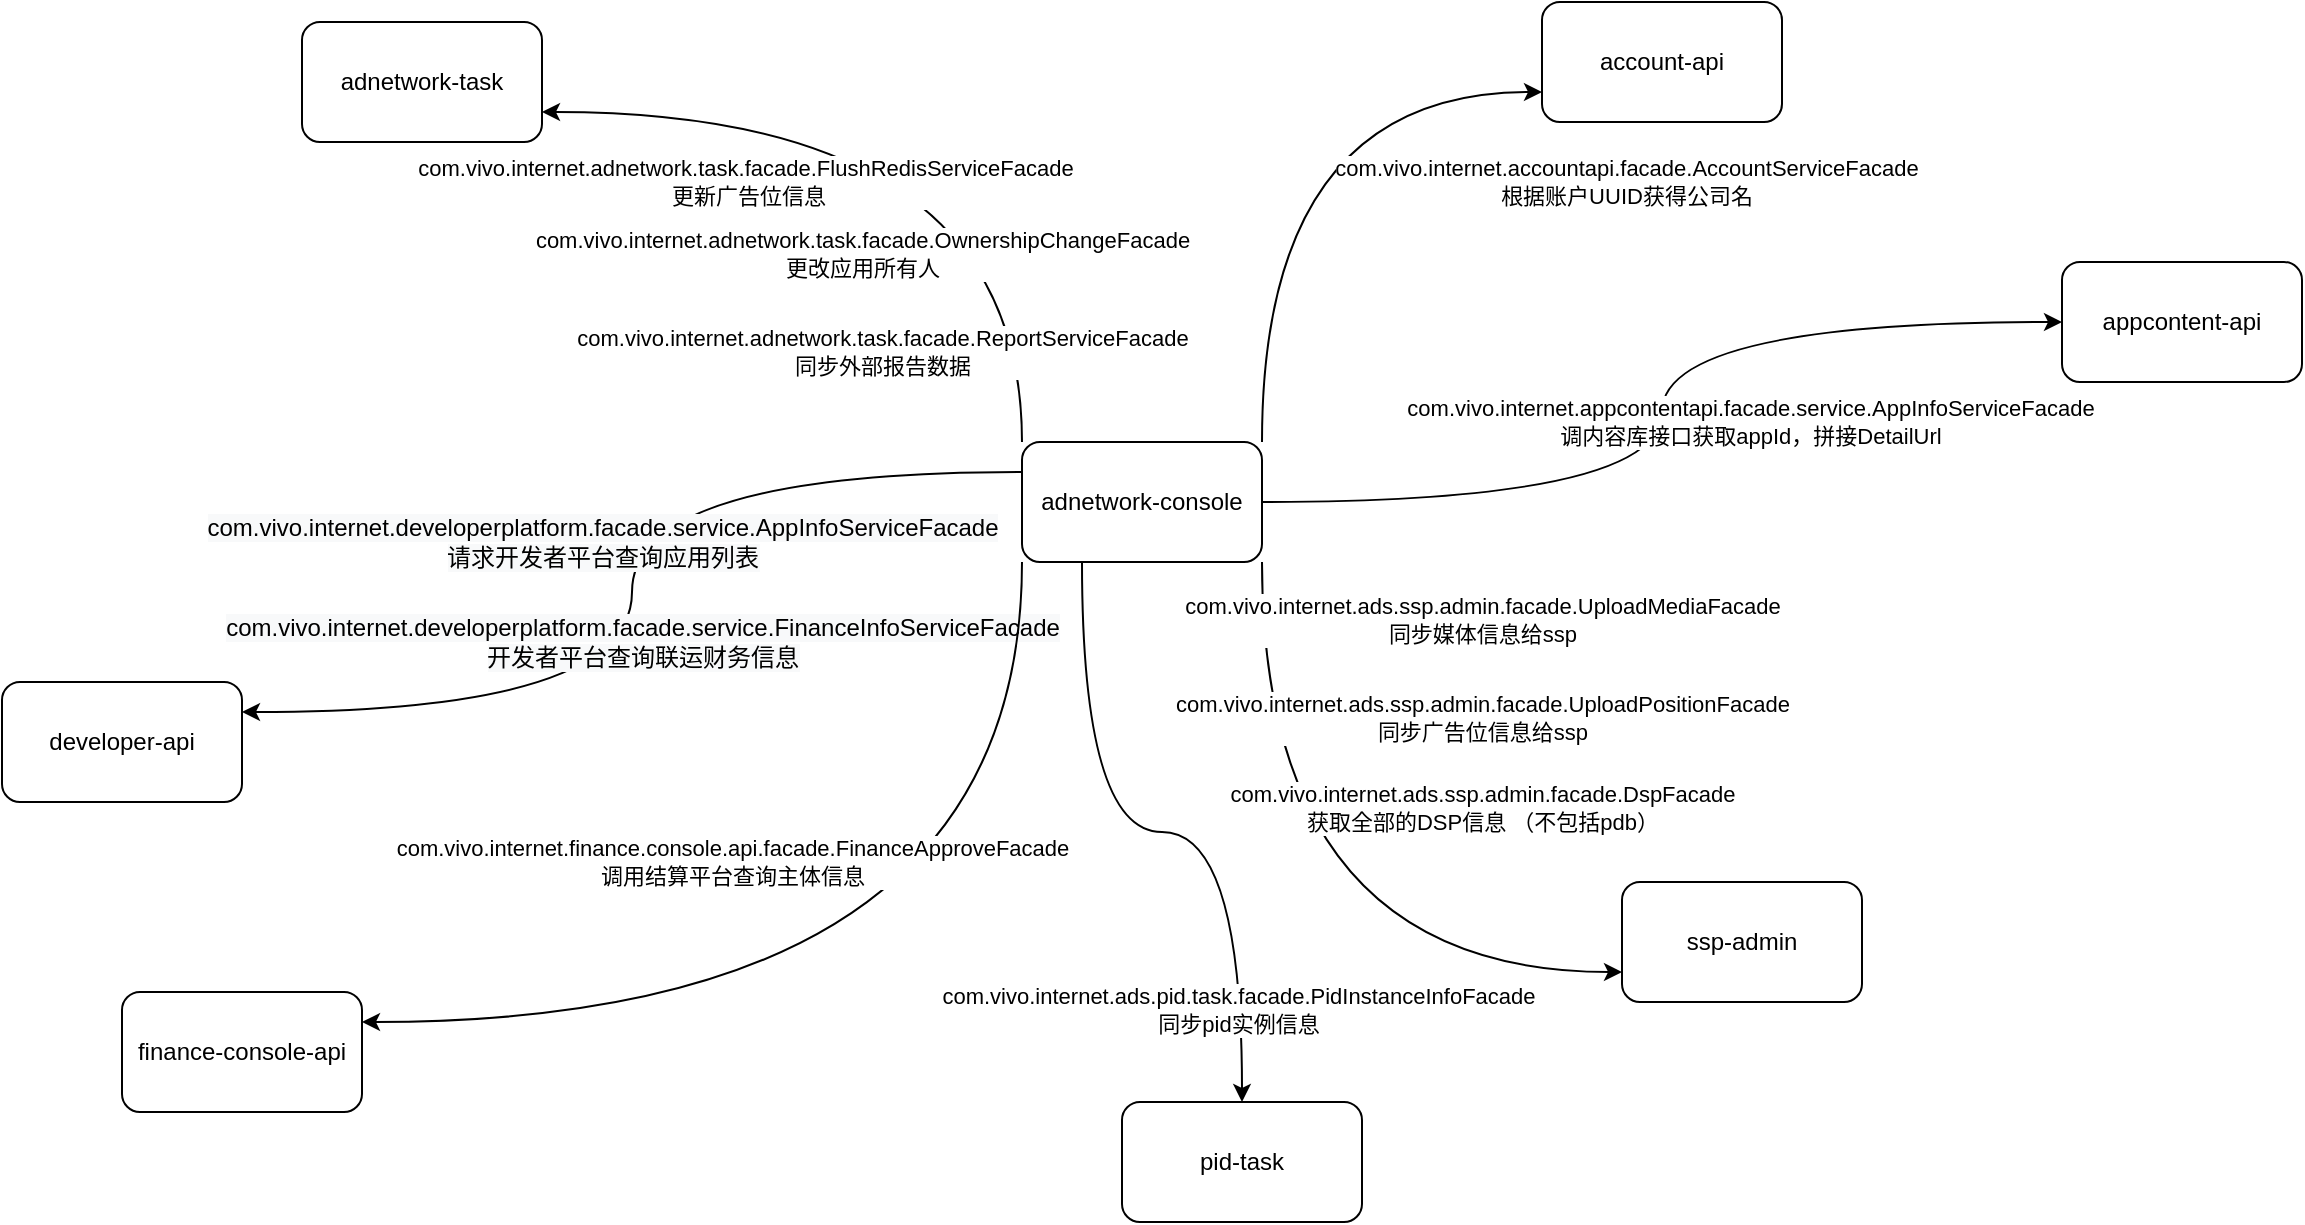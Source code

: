 <mxfile version="14.4.3" type="github">
  <diagram id="7bLSGLotbXw-4gd4y2WK" name="第 1 页">
    <mxGraphModel dx="1422" dy="762" grid="1" gridSize="10" guides="1" tooltips="1" connect="1" arrows="1" fold="1" page="1" pageScale="1" pageWidth="827" pageHeight="1169" math="0" shadow="0">
      <root>
        <mxCell id="0" />
        <mxCell id="1" parent="0" />
        <mxCell id="PhLD3mblAzWqWwTy-4-c-3" style="edgeStyle=orthogonalEdgeStyle;rounded=0;orthogonalLoop=1;jettySize=auto;html=1;exitX=1;exitY=0;exitDx=0;exitDy=0;entryX=0;entryY=0.75;entryDx=0;entryDy=0;curved=1;" parent="1" source="PhLD3mblAzWqWwTy-4-c-1" target="PhLD3mblAzWqWwTy-4-c-2" edge="1">
          <mxGeometry relative="1" as="geometry" />
        </mxCell>
        <mxCell id="PhLD3mblAzWqWwTy-4-c-4" value="com.vivo.internet.accountapi.facade.AccountServiceFacade&lt;br&gt;根据账户UUID获得公司名" style="edgeLabel;html=1;align=center;verticalAlign=middle;resizable=0;points=[];" parent="PhLD3mblAzWqWwTy-4-c-3" vertex="1" connectable="0">
          <mxGeometry x="0.302" y="-12" relative="1" as="geometry">
            <mxPoint x="152" y="33" as="offset" />
          </mxGeometry>
        </mxCell>
        <mxCell id="PhLD3mblAzWqWwTy-4-c-6" style="edgeStyle=orthogonalEdgeStyle;curved=1;rounded=0;orthogonalLoop=1;jettySize=auto;html=1;exitX=1;exitY=1;exitDx=0;exitDy=0;entryX=0;entryY=0.75;entryDx=0;entryDy=0;" parent="1" source="PhLD3mblAzWqWwTy-4-c-1" target="PhLD3mblAzWqWwTy-4-c-5" edge="1">
          <mxGeometry relative="1" as="geometry" />
        </mxCell>
        <mxCell id="PhLD3mblAzWqWwTy-4-c-8" value="com.vivo.internet.ads.ssp.admin.facade.UploadMediaFacade&lt;br&gt;同步媒体信息给ssp" style="edgeLabel;html=1;align=center;verticalAlign=middle;resizable=0;points=[];" parent="PhLD3mblAzWqWwTy-4-c-6" vertex="1" connectable="0">
          <mxGeometry x="-0.797" y="7" relative="1" as="geometry">
            <mxPoint x="103" y="-10" as="offset" />
          </mxGeometry>
        </mxCell>
        <mxCell id="PhLD3mblAzWqWwTy-4-c-9" value="com.vivo.internet.ads.ssp.admin.facade.UploadPositionFacade&lt;br&gt;同步广告位信息给ssp" style="edgeLabel;html=1;align=center;verticalAlign=middle;resizable=0;points=[];" parent="PhLD3mblAzWqWwTy-4-c-6" vertex="1" connectable="0">
          <mxGeometry x="-0.514" y="43" relative="1" as="geometry">
            <mxPoint x="67" y="-16" as="offset" />
          </mxGeometry>
        </mxCell>
        <mxCell id="PhLD3mblAzWqWwTy-4-c-10" value="&lt;span style=&quot;font-size: 11px&quot;&gt;com.vivo.internet.ads.ssp.admin.facade.DspFacade&lt;/span&gt;&lt;br&gt;获取全部的DSP信息 （不包括pdb）" style="edgeLabel;html=1;align=center;verticalAlign=middle;resizable=0;points=[];" parent="PhLD3mblAzWqWwTy-4-c-6" vertex="1" connectable="0">
          <mxGeometry x="-0.319" y="26" relative="1" as="geometry">
            <mxPoint x="84" y="-8" as="offset" />
          </mxGeometry>
        </mxCell>
        <mxCell id="PhLD3mblAzWqWwTy-4-c-12" style="edgeStyle=orthogonalEdgeStyle;curved=1;rounded=0;orthogonalLoop=1;jettySize=auto;html=1;exitX=0;exitY=0;exitDx=0;exitDy=0;entryX=1;entryY=0.75;entryDx=0;entryDy=0;" parent="1" source="PhLD3mblAzWqWwTy-4-c-1" target="PhLD3mblAzWqWwTy-4-c-11" edge="1">
          <mxGeometry relative="1" as="geometry" />
        </mxCell>
        <mxCell id="PhLD3mblAzWqWwTy-4-c-13" value="&lt;div&gt;&lt;span style=&quot;font-size: 11px&quot;&gt;com.vivo.internet.adnetwork.task.facade.FlushRedisServiceFacade&amp;nbsp;&lt;/span&gt;&lt;/div&gt;&lt;div&gt;更新广告位信息&lt;/div&gt;" style="edgeLabel;html=1;align=center;verticalAlign=middle;resizable=0;points=[];" parent="PhLD3mblAzWqWwTy-4-c-12" vertex="1" connectable="0">
          <mxGeometry x="0.552" y="8" relative="1" as="geometry">
            <mxPoint x="12" y="27" as="offset" />
          </mxGeometry>
        </mxCell>
        <mxCell id="PhLD3mblAzWqWwTy-4-c-14" value="com.vivo.internet.adnetwork.task.facade.OwnershipChangeFacade&lt;br&gt;更改应用所有人" style="edgeLabel;html=1;align=center;verticalAlign=middle;resizable=0;points=[];" parent="PhLD3mblAzWqWwTy-4-c-12" vertex="1" connectable="0">
          <mxGeometry x="-0.4" y="17" relative="1" as="geometry">
            <mxPoint x="-63" y="27" as="offset" />
          </mxGeometry>
        </mxCell>
        <mxCell id="PhLD3mblAzWqWwTy-4-c-15" value="com.vivo.internet.adnetwork.task.facade.ReportServiceFacade&lt;br&gt;同步外部报告数据" style="edgeLabel;html=1;align=center;verticalAlign=middle;resizable=0;points=[];" parent="PhLD3mblAzWqWwTy-4-c-12" vertex="1" connectable="0">
          <mxGeometry x="-0.664" y="5" relative="1" as="geometry">
            <mxPoint x="-65" y="23" as="offset" />
          </mxGeometry>
        </mxCell>
        <mxCell id="PhLD3mblAzWqWwTy-4-c-17" style="edgeStyle=orthogonalEdgeStyle;curved=1;rounded=0;orthogonalLoop=1;jettySize=auto;html=1;exitX=0.25;exitY=1;exitDx=0;exitDy=0;entryX=0.5;entryY=0;entryDx=0;entryDy=0;" parent="1" source="PhLD3mblAzWqWwTy-4-c-1" target="PhLD3mblAzWqWwTy-4-c-16" edge="1">
          <mxGeometry relative="1" as="geometry" />
        </mxCell>
        <mxCell id="PhLD3mblAzWqWwTy-4-c-18" value="com.vivo.internet.ads.pid.task.facade.PidInstanceInfoFacade&lt;br&gt;同步pid实例信息" style="edgeLabel;html=1;align=center;verticalAlign=middle;resizable=0;points=[];" parent="PhLD3mblAzWqWwTy-4-c-17" vertex="1" connectable="0">
          <mxGeometry x="0.736" y="-2" relative="1" as="geometry">
            <mxPoint as="offset" />
          </mxGeometry>
        </mxCell>
        <mxCell id="PhLD3mblAzWqWwTy-4-c-20" style="edgeStyle=orthogonalEdgeStyle;curved=1;rounded=0;orthogonalLoop=1;jettySize=auto;html=1;exitX=0;exitY=0.25;exitDx=0;exitDy=0;entryX=1;entryY=0.25;entryDx=0;entryDy=0;" parent="1" source="PhLD3mblAzWqWwTy-4-c-1" target="PhLD3mblAzWqWwTy-4-c-19" edge="1">
          <mxGeometry relative="1" as="geometry" />
        </mxCell>
        <mxCell id="PhLD3mblAzWqWwTy-4-c-24" value="&lt;span style=&quot;font-size: 12px ; background-color: rgb(248 , 249 , 250)&quot;&gt;com.vivo.internet.developerplatform.facade.service.AppInfoServiceFacade&lt;/span&gt;&lt;br style=&quot;font-size: 12px ; background-color: rgb(248 , 249 , 250)&quot;&gt;&lt;span style=&quot;font-size: 12px ; background-color: rgb(248 , 249 , 250)&quot;&gt;请求开发者平台查询应用列表&lt;/span&gt;" style="edgeLabel;html=1;align=center;verticalAlign=middle;resizable=0;points=[];" parent="PhLD3mblAzWqWwTy-4-c-20" vertex="1" connectable="0">
          <mxGeometry x="-0.133" y="17" relative="1" as="geometry">
            <mxPoint x="-32" y="9" as="offset" />
          </mxGeometry>
        </mxCell>
        <mxCell id="PhLD3mblAzWqWwTy-4-c-26" value="&lt;span style=&quot;font-size: 12px ; background-color: rgb(248 , 249 , 250)&quot;&gt;com.vivo.internet.developerplatform.facade.service.FinanceInfoServiceFacade&lt;/span&gt;&lt;br style=&quot;font-size: 12px ; background-color: rgb(248 , 249 , 250)&quot;&gt;&lt;span style=&quot;font-size: 12px ; background-color: rgb(248 , 249 , 250)&quot;&gt;开发者平台查询联运财务信息&lt;/span&gt;" style="edgeLabel;html=1;align=center;verticalAlign=middle;resizable=0;points=[];" parent="PhLD3mblAzWqWwTy-4-c-20" vertex="1" connectable="0">
          <mxGeometry x="0.102" y="-10" relative="1" as="geometry">
            <mxPoint x="15" y="-1" as="offset" />
          </mxGeometry>
        </mxCell>
        <mxCell id="PhLD3mblAzWqWwTy-4-c-28" style="edgeStyle=orthogonalEdgeStyle;curved=1;rounded=0;orthogonalLoop=1;jettySize=auto;html=1;exitX=0;exitY=1;exitDx=0;exitDy=0;entryX=1;entryY=0.25;entryDx=0;entryDy=0;" parent="1" source="PhLD3mblAzWqWwTy-4-c-1" target="PhLD3mblAzWqWwTy-4-c-27" edge="1">
          <mxGeometry relative="1" as="geometry" />
        </mxCell>
        <mxCell id="PhLD3mblAzWqWwTy-4-c-29" value="com.vivo.internet.finance.console.api.facade.FinanceApproveFacade&lt;br&gt;&lt;span style=&quot;font-size: 11px&quot;&gt;调用结算平台查询主体信息&lt;/span&gt;" style="edgeLabel;html=1;align=center;verticalAlign=middle;resizable=0;points=[];" parent="PhLD3mblAzWqWwTy-4-c-28" vertex="1" connectable="0">
          <mxGeometry x="0.233" y="-36" relative="1" as="geometry">
            <mxPoint x="-30" y="-44" as="offset" />
          </mxGeometry>
        </mxCell>
        <mxCell id="Be9B5FvRAUw0VxDM19bt-2" style="edgeStyle=orthogonalEdgeStyle;orthogonalLoop=1;jettySize=auto;html=1;entryX=0;entryY=0.5;entryDx=0;entryDy=0;curved=1;" edge="1" parent="1" source="PhLD3mblAzWqWwTy-4-c-1" target="Be9B5FvRAUw0VxDM19bt-1">
          <mxGeometry relative="1" as="geometry" />
        </mxCell>
        <mxCell id="Be9B5FvRAUw0VxDM19bt-3" value="com.vivo.internet.appcontentapi.facade.service.AppInfoServiceFacade&lt;br&gt;&lt;span style=&quot;font-size: 11px&quot;&gt;调内容库接口获取appId，拼接DetailUrl&lt;/span&gt;" style="edgeLabel;html=1;align=center;verticalAlign=middle;resizable=0;points=[];" vertex="1" connectable="0" parent="Be9B5FvRAUw0VxDM19bt-2">
          <mxGeometry x="-0.212" y="3" relative="1" as="geometry">
            <mxPoint x="51" y="-37" as="offset" />
          </mxGeometry>
        </mxCell>
        <mxCell id="PhLD3mblAzWqWwTy-4-c-1" value="adnetwork-console" style="rounded=1;whiteSpace=wrap;html=1;" parent="1" vertex="1">
          <mxGeometry x="640" y="280" width="120" height="60" as="geometry" />
        </mxCell>
        <mxCell id="PhLD3mblAzWqWwTy-4-c-2" value="account-api" style="rounded=1;whiteSpace=wrap;html=1;" parent="1" vertex="1">
          <mxGeometry x="900" y="60" width="120" height="60" as="geometry" />
        </mxCell>
        <mxCell id="PhLD3mblAzWqWwTy-4-c-5" value="ssp-admin" style="rounded=1;whiteSpace=wrap;html=1;" parent="1" vertex="1">
          <mxGeometry x="940" y="500" width="120" height="60" as="geometry" />
        </mxCell>
        <mxCell id="PhLD3mblAzWqWwTy-4-c-11" value="adnetwork-task" style="rounded=1;whiteSpace=wrap;html=1;" parent="1" vertex="1">
          <mxGeometry x="280" y="70" width="120" height="60" as="geometry" />
        </mxCell>
        <mxCell id="PhLD3mblAzWqWwTy-4-c-16" value="pid-task" style="rounded=1;whiteSpace=wrap;html=1;" parent="1" vertex="1">
          <mxGeometry x="690" y="610" width="120" height="60" as="geometry" />
        </mxCell>
        <mxCell id="PhLD3mblAzWqWwTy-4-c-19" value="developer-api" style="rounded=1;whiteSpace=wrap;html=1;" parent="1" vertex="1">
          <mxGeometry x="130" y="400" width="120" height="60" as="geometry" />
        </mxCell>
        <mxCell id="PhLD3mblAzWqWwTy-4-c-27" value="finance-console-api" style="rounded=1;whiteSpace=wrap;html=1;" parent="1" vertex="1">
          <mxGeometry x="190" y="555" width="120" height="60" as="geometry" />
        </mxCell>
        <mxCell id="Be9B5FvRAUw0VxDM19bt-1" value="appcontent-api" style="rounded=1;whiteSpace=wrap;html=1;" vertex="1" parent="1">
          <mxGeometry x="1160" y="190" width="120" height="60" as="geometry" />
        </mxCell>
      </root>
    </mxGraphModel>
  </diagram>
</mxfile>
